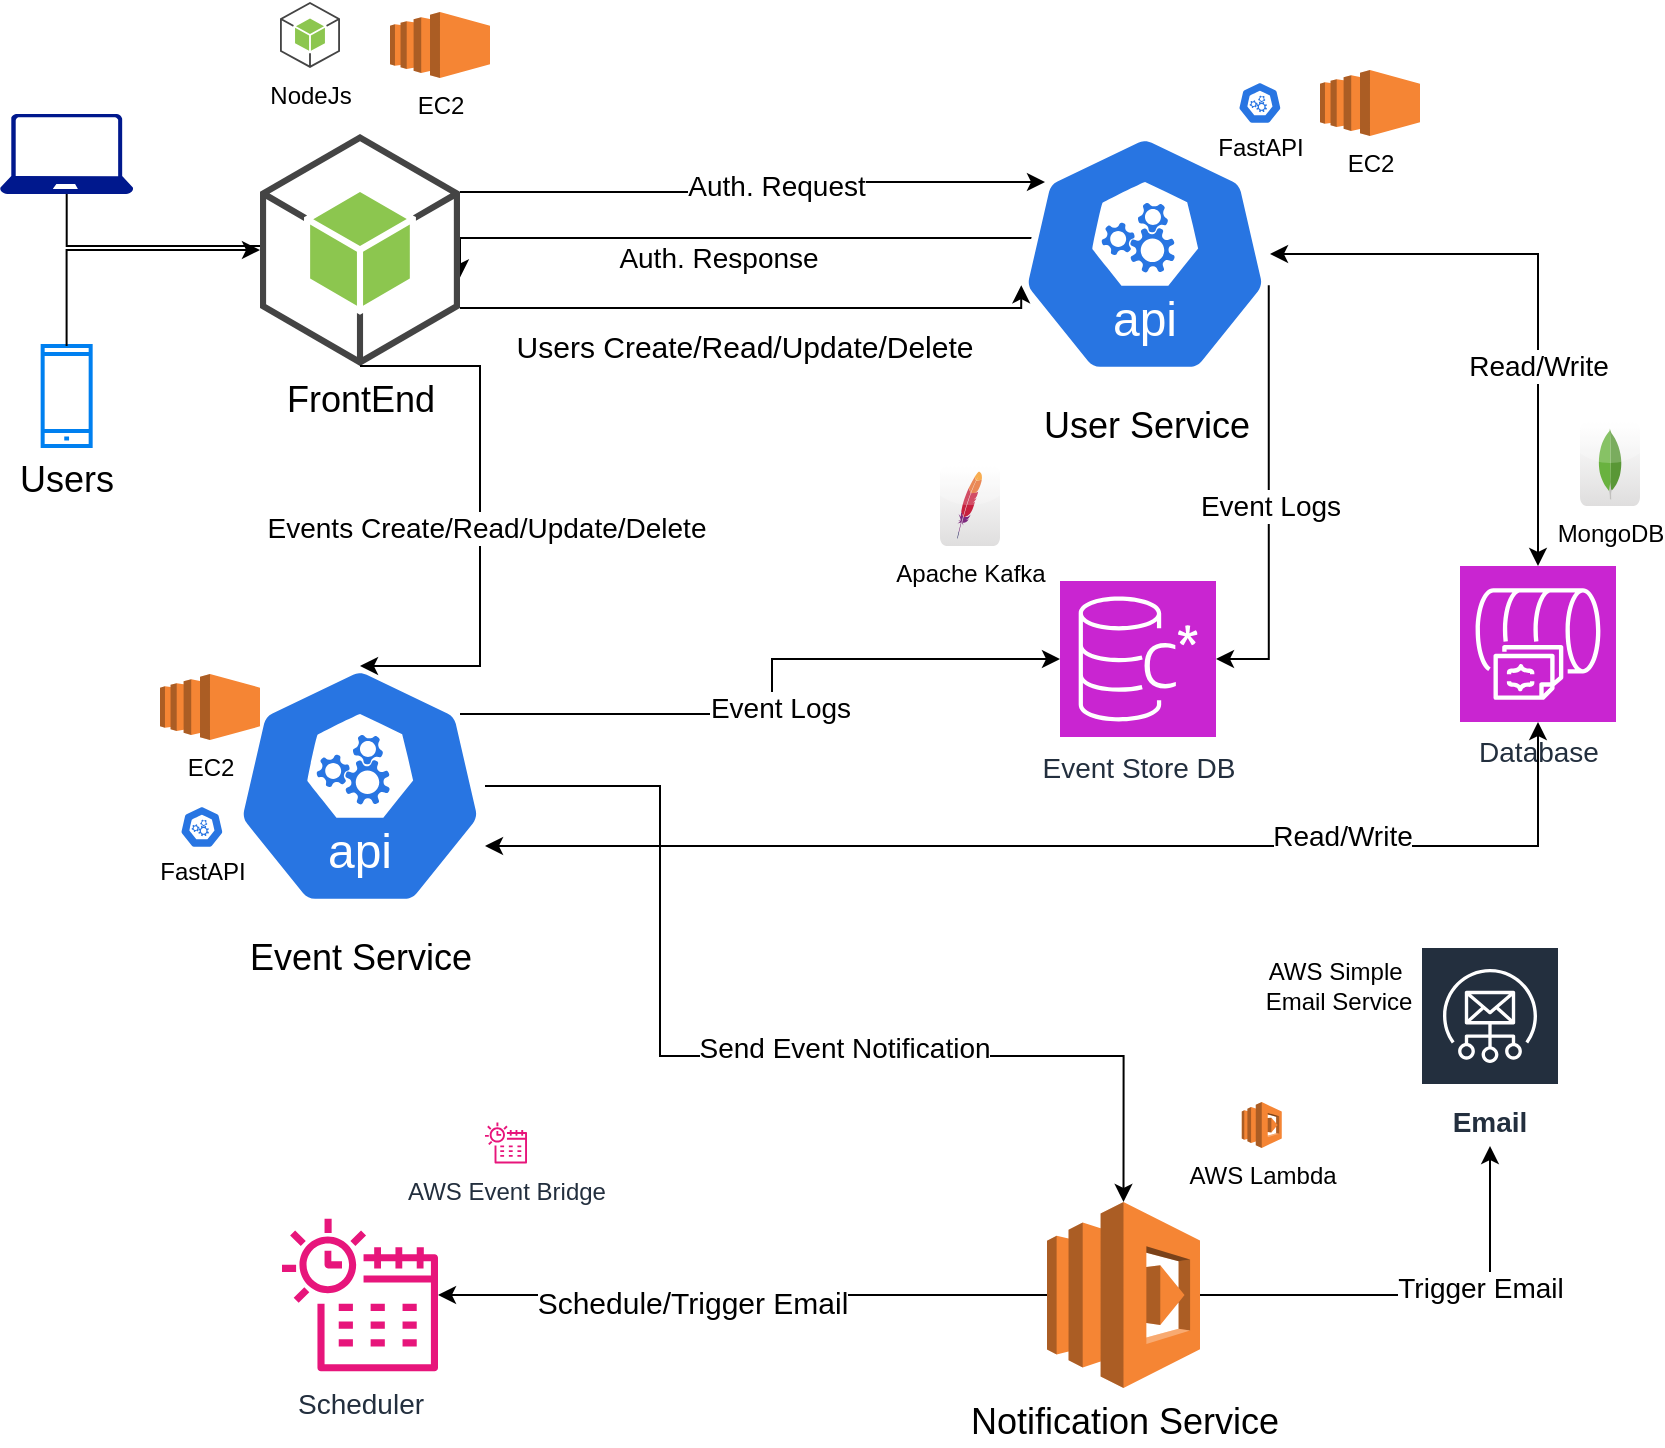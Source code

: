 <mxfile version="24.0.4" type="github">
  <diagram id="Ht1M8jgEwFfnCIfOTk4-" name="Page-1">
    <mxGraphModel dx="954" dy="1348" grid="1" gridSize="10" guides="1" tooltips="1" connect="1" arrows="1" fold="1" page="1" pageScale="1" pageWidth="1169" pageHeight="827" math="0" shadow="0">
      <root>
        <mxCell id="0" />
        <mxCell id="1" parent="0" />
        <mxCell id="yaOFRfnHvdeHHMXGzQVh-3" value="EC2" style="outlineConnect=0;dashed=0;verticalLabelPosition=bottom;verticalAlign=top;align=center;html=1;shape=mxgraph.aws3.ec2;fillColor=#F58534;gradientColor=none;" vertex="1" parent="1">
          <mxGeometry x="730" y="-748" width="50" height="33" as="geometry" />
        </mxCell>
        <mxCell id="yaOFRfnHvdeHHMXGzQVh-5" value="&lt;font style=&quot;font-size: 12px;&quot;&gt;MongoDB&lt;/font&gt;" style="dashed=0;outlineConnect=0;html=1;align=center;labelPosition=center;verticalLabelPosition=bottom;verticalAlign=top;shape=mxgraph.webicons.mongodb;gradientColor=#DFDEDE" vertex="1" parent="1">
          <mxGeometry x="860" y="-572" width="30" height="42" as="geometry" />
        </mxCell>
        <mxCell id="yaOFRfnHvdeHHMXGzQVh-6" value="&lt;font style=&quot;font-size: 14px;&quot;&gt;Database&lt;/font&gt;" style="sketch=0;points=[[0,0,0],[0.25,0,0],[0.5,0,0],[0.75,0,0],[1,0,0],[0,1,0],[0.25,1,0],[0.5,1,0],[0.75,1,0],[1,1,0],[0,0.25,0],[0,0.5,0],[0,0.75,0],[1,0.25,0],[1,0.5,0],[1,0.75,0]];outlineConnect=0;fontColor=#232F3E;fillColor=#C925D1;strokeColor=#ffffff;dashed=0;verticalLabelPosition=bottom;verticalAlign=top;align=center;html=1;fontSize=12;fontStyle=0;aspect=fixed;shape=mxgraph.aws4.resourceIcon;resIcon=mxgraph.aws4.documentdb_with_mongodb_compatibility;direction=south;" vertex="1" parent="1">
          <mxGeometry x="800" y="-500" width="78" height="78" as="geometry" />
        </mxCell>
        <mxCell id="yaOFRfnHvdeHHMXGzQVh-24" style="edgeStyle=orthogonalEdgeStyle;rounded=0;orthogonalLoop=1;jettySize=auto;html=1;entryX=1;entryY=0.75;entryDx=0;entryDy=0;entryPerimeter=0;exitX=0.069;exitY=0.436;exitDx=0;exitDy=0;exitPerimeter=0;" edge="1" parent="1">
          <mxGeometry relative="1" as="geometry">
            <mxPoint x="300" y="-644.3" as="targetPoint" />
            <mxPoint x="588.625" y="-657.68" as="sourcePoint" />
            <Array as="points">
              <mxPoint x="589" y="-664" />
              <mxPoint x="300" y="-664" />
            </Array>
          </mxGeometry>
        </mxCell>
        <mxCell id="yaOFRfnHvdeHHMXGzQVh-26" value="&lt;font style=&quot;font-size: 14px;&quot;&gt;Auth. Response&lt;/font&gt;" style="edgeLabel;html=1;align=center;verticalAlign=middle;resizable=0;points=[];" vertex="1" connectable="0" parent="yaOFRfnHvdeHHMXGzQVh-24">
          <mxGeometry x="0.055" y="-1" relative="1" as="geometry">
            <mxPoint y="11" as="offset" />
          </mxGeometry>
        </mxCell>
        <mxCell id="yaOFRfnHvdeHHMXGzQVh-36" style="edgeStyle=orthogonalEdgeStyle;rounded=0;orthogonalLoop=1;jettySize=auto;html=1;startArrow=classic;startFill=1;" edge="1" parent="1" source="yaOFRfnHvdeHHMXGzQVh-7" target="yaOFRfnHvdeHHMXGzQVh-6">
          <mxGeometry relative="1" as="geometry" />
        </mxCell>
        <mxCell id="yaOFRfnHvdeHHMXGzQVh-62" value="&lt;font style=&quot;font-size: 14px;&quot;&gt;Read/Write&lt;/font&gt;" style="edgeLabel;html=1;align=center;verticalAlign=middle;resizable=0;points=[];" vertex="1" connectable="0" parent="yaOFRfnHvdeHHMXGzQVh-36">
          <mxGeometry x="0.567" y="4" relative="1" as="geometry">
            <mxPoint x="-4" y="-37" as="offset" />
          </mxGeometry>
        </mxCell>
        <mxCell id="yaOFRfnHvdeHHMXGzQVh-7" value="&lt;div style=&quot;font-size: 18px;&quot;&gt;&lt;font style=&quot;font-size: 18px;&quot;&gt;&lt;br&gt;&lt;/font&gt;&lt;/div&gt;&lt;div style=&quot;font-size: 18px;&quot;&gt;&lt;font style=&quot;font-size: 18px;&quot;&gt;&lt;br&gt;&lt;/font&gt;&lt;/div&gt;&lt;div style=&quot;font-size: 18px;&quot;&gt;&lt;font style=&quot;font-size: 18px;&quot;&gt;&lt;br&gt;&lt;/font&gt;&lt;/div&gt;&lt;div style=&quot;font-size: 18px;&quot;&gt;&lt;font style=&quot;font-size: 18px;&quot;&gt;&lt;br&gt;&lt;/font&gt;&lt;/div&gt;&lt;div style=&quot;font-size: 18px;&quot;&gt;&lt;font style=&quot;font-size: 18px;&quot;&gt;&lt;br&gt;&lt;/font&gt;&lt;/div&gt;&lt;div style=&quot;font-size: 18px;&quot;&gt;&lt;span style=&quot;background-color: initial;&quot;&gt;&lt;br&gt;&lt;/span&gt;&lt;/div&gt;&lt;div style=&quot;font-size: 18px;&quot;&gt;&lt;span style=&quot;background-color: initial;&quot;&gt;&lt;br&gt;&lt;/span&gt;&lt;/div&gt;&lt;div style=&quot;font-size: 18px;&quot;&gt;&lt;span style=&quot;background-color: initial;&quot;&gt;&lt;br&gt;&lt;/span&gt;&lt;/div&gt;&lt;div style=&quot;font-size: 18px;&quot;&gt;&lt;span style=&quot;background-color: initial;&quot;&gt;User Service&lt;/span&gt;&lt;br&gt;&lt;/div&gt;" style="aspect=fixed;sketch=0;html=1;dashed=0;whitespace=wrap;fillColor=#2875E2;strokeColor=#ffffff;points=[[0.005,0.63,0],[0.1,0.2,0],[0.9,0.2,0],[0.5,0,0],[0.995,0.63,0],[0.72,0.99,0],[0.5,1,0],[0.28,0.99,0]];shape=mxgraph.kubernetes.icon2;kubernetesLabel=1;prIcon=api" vertex="1" parent="1">
          <mxGeometry x="580" y="-716" width="125" height="120" as="geometry" />
        </mxCell>
        <mxCell id="yaOFRfnHvdeHHMXGzQVh-17" style="edgeStyle=orthogonalEdgeStyle;rounded=0;orthogonalLoop=1;jettySize=auto;html=1;" edge="1" parent="1" source="yaOFRfnHvdeHHMXGzQVh-8">
          <mxGeometry relative="1" as="geometry">
            <mxPoint x="200" y="-650" as="targetPoint" />
            <Array as="points">
              <mxPoint x="103" y="-660" />
              <mxPoint x="201" y="-660" />
              <mxPoint x="201" y="-650" />
            </Array>
          </mxGeometry>
        </mxCell>
        <mxCell id="yaOFRfnHvdeHHMXGzQVh-8" value="" style="sketch=0;aspect=fixed;pointerEvents=1;shadow=0;dashed=0;html=1;strokeColor=none;labelPosition=center;verticalLabelPosition=bottom;verticalAlign=top;align=center;fillColor=#00188D;shape=mxgraph.azure.laptop" vertex="1" parent="1">
          <mxGeometry x="70" y="-726" width="66.67" height="40" as="geometry" />
        </mxCell>
        <mxCell id="yaOFRfnHvdeHHMXGzQVh-9" value="&lt;font style=&quot;font-size: 18px;&quot;&gt;Users&lt;/font&gt;" style="html=1;verticalLabelPosition=bottom;align=center;labelBackgroundColor=#ffffff;verticalAlign=top;strokeWidth=2;strokeColor=#0080F0;shadow=0;dashed=0;shape=mxgraph.ios7.icons.smartphone;" vertex="1" parent="1">
          <mxGeometry x="91.33" y="-610" width="24" height="50" as="geometry" />
        </mxCell>
        <mxCell id="yaOFRfnHvdeHHMXGzQVh-13" value="&lt;font style=&quot;font-size: 18px;&quot;&gt;FrontEnd&lt;/font&gt;" style="outlineConnect=0;dashed=0;verticalLabelPosition=bottom;verticalAlign=top;align=center;html=1;shape=mxgraph.aws3.android;fillColor=#8CC64F;gradientColor=none;" vertex="1" parent="1">
          <mxGeometry x="200" y="-716" width="100" height="116" as="geometry" />
        </mxCell>
        <mxCell id="yaOFRfnHvdeHHMXGzQVh-16" style="edgeStyle=orthogonalEdgeStyle;rounded=0;orthogonalLoop=1;jettySize=auto;html=1;entryX=0;entryY=0.5;entryDx=0;entryDy=0;entryPerimeter=0;" edge="1" parent="1" source="yaOFRfnHvdeHHMXGzQVh-9" target="yaOFRfnHvdeHHMXGzQVh-13">
          <mxGeometry relative="1" as="geometry">
            <Array as="points">
              <mxPoint x="103" y="-658" />
            </Array>
          </mxGeometry>
        </mxCell>
        <mxCell id="yaOFRfnHvdeHHMXGzQVh-20" style="edgeStyle=orthogonalEdgeStyle;rounded=0;orthogonalLoop=1;jettySize=auto;html=1;exitX=1;exitY=0.25;exitDx=0;exitDy=0;exitPerimeter=0;entryX=0.1;entryY=0.2;entryDx=0;entryDy=0;entryPerimeter=0;" edge="1" parent="1" source="yaOFRfnHvdeHHMXGzQVh-13" target="yaOFRfnHvdeHHMXGzQVh-7">
          <mxGeometry relative="1" as="geometry" />
        </mxCell>
        <mxCell id="yaOFRfnHvdeHHMXGzQVh-25" value="&lt;font style=&quot;font-size: 14px;&quot;&gt;Auth. Request&lt;/font&gt;" style="edgeLabel;html=1;align=center;verticalAlign=middle;resizable=0;points=[];" vertex="1" connectable="0" parent="yaOFRfnHvdeHHMXGzQVh-20">
          <mxGeometry x="0.094" y="-2" relative="1" as="geometry">
            <mxPoint as="offset" />
          </mxGeometry>
        </mxCell>
        <mxCell id="yaOFRfnHvdeHHMXGzQVh-30" value="&lt;font style=&quot;font-size: 12px;&quot;&gt;NodeJs&lt;/font&gt;" style="outlineConnect=0;dashed=0;verticalLabelPosition=bottom;verticalAlign=top;align=center;html=1;shape=mxgraph.aws3.android;fillColor=#8CC64F;gradientColor=none;" vertex="1" parent="1">
          <mxGeometry x="210" y="-782" width="30" height="33" as="geometry" />
        </mxCell>
        <mxCell id="yaOFRfnHvdeHHMXGzQVh-34" value="&lt;font style=&quot;font-size: 14px;&quot;&gt;Event Store DB&lt;/font&gt;" style="sketch=0;points=[[0,0,0],[0.25,0,0],[0.5,0,0],[0.75,0,0],[1,0,0],[0,1,0],[0.25,1,0],[0.5,1,0],[0.75,1,0],[1,1,0],[0,0.25,0],[0,0.5,0],[0,0.75,0],[1,0.25,0],[1,0.5,0],[1,0.75,0]];outlineConnect=0;fontColor=#232F3E;fillColor=#C925D1;strokeColor=#ffffff;dashed=0;verticalLabelPosition=bottom;verticalAlign=top;align=center;html=1;fontSize=12;fontStyle=0;aspect=fixed;shape=mxgraph.aws4.resourceIcon;resIcon=mxgraph.aws4.keyspaces;" vertex="1" parent="1">
          <mxGeometry x="600" y="-492.5" width="78" height="78" as="geometry" />
        </mxCell>
        <mxCell id="yaOFRfnHvdeHHMXGzQVh-35" value="&lt;font style=&quot;font-size: 12px;&quot;&gt;Apache Kafka&lt;/font&gt;" style="dashed=0;outlineConnect=0;html=1;align=center;labelPosition=center;verticalLabelPosition=bottom;verticalAlign=top;shape=mxgraph.webicons.apache;gradientColor=#DFDEDE" vertex="1" parent="1">
          <mxGeometry x="540" y="-550" width="30" height="40" as="geometry" />
        </mxCell>
        <mxCell id="yaOFRfnHvdeHHMXGzQVh-39" value="EC2" style="outlineConnect=0;dashed=0;verticalLabelPosition=bottom;verticalAlign=top;align=center;html=1;shape=mxgraph.aws3.ec2;fillColor=#F58534;gradientColor=none;" vertex="1" parent="1">
          <mxGeometry x="265" y="-777" width="50" height="33" as="geometry" />
        </mxCell>
        <mxCell id="yaOFRfnHvdeHHMXGzQVh-43" style="edgeStyle=orthogonalEdgeStyle;rounded=0;orthogonalLoop=1;jettySize=auto;html=1;strokeColor=none;startArrow=classic;startFill=1;" edge="1" parent="1" source="yaOFRfnHvdeHHMXGzQVh-40" target="yaOFRfnHvdeHHMXGzQVh-34">
          <mxGeometry relative="1" as="geometry" />
        </mxCell>
        <mxCell id="yaOFRfnHvdeHHMXGzQVh-55" style="edgeStyle=orthogonalEdgeStyle;rounded=0;orthogonalLoop=1;jettySize=auto;html=1;entryX=0.5;entryY=0;entryDx=0;entryDy=0;entryPerimeter=0;" edge="1" parent="1" source="yaOFRfnHvdeHHMXGzQVh-40" target="yaOFRfnHvdeHHMXGzQVh-49">
          <mxGeometry relative="1" as="geometry">
            <Array as="points">
              <mxPoint x="400" y="-390" />
              <mxPoint x="400" y="-255" />
              <mxPoint x="632" y="-255" />
            </Array>
          </mxGeometry>
        </mxCell>
        <mxCell id="yaOFRfnHvdeHHMXGzQVh-93" value="&lt;font style=&quot;font-size: 14px;&quot;&gt;Send Event Notification&lt;/font&gt;" style="edgeLabel;html=1;align=center;verticalAlign=middle;resizable=0;points=[];" vertex="1" connectable="0" parent="yaOFRfnHvdeHHMXGzQVh-55">
          <mxGeometry x="0.193" y="4" relative="1" as="geometry">
            <mxPoint as="offset" />
          </mxGeometry>
        </mxCell>
        <mxCell id="yaOFRfnHvdeHHMXGzQVh-40" value="&lt;div style=&quot;font-size: 18px;&quot;&gt;&lt;br&gt;&lt;/div&gt;&lt;div style=&quot;font-size: 18px;&quot;&gt;&lt;br&gt;&lt;/div&gt;&lt;div style=&quot;font-size: 18px;&quot;&gt;&lt;br&gt;&lt;/div&gt;&lt;div style=&quot;font-size: 18px;&quot;&gt;&lt;br&gt;&lt;/div&gt;&lt;div style=&quot;font-size: 18px;&quot;&gt;&lt;br&gt;&lt;/div&gt;&lt;div style=&quot;font-size: 18px;&quot;&gt;&lt;br&gt;&lt;/div&gt;&lt;div style=&quot;font-size: 18px;&quot;&gt;&lt;br&gt;&lt;/div&gt;&lt;div style=&quot;font-size: 18px;&quot;&gt;&lt;br&gt;&lt;/div&gt;&lt;div style=&quot;font-size: 18px;&quot;&gt;Event Service&lt;/div&gt;" style="aspect=fixed;sketch=0;html=1;dashed=0;whitespace=wrap;fillColor=#2875E2;strokeColor=#ffffff;points=[[0.005,0.63,0],[0.1,0.2,0],[0.9,0.2,0],[0.5,0,0],[0.995,0.63,0],[0.72,0.99,0],[0.5,1,0],[0.28,0.99,0]];shape=mxgraph.kubernetes.icon2;kubernetesLabel=1;prIcon=api" vertex="1" parent="1">
          <mxGeometry x="187.5" y="-450" width="125" height="120" as="geometry" />
        </mxCell>
        <mxCell id="yaOFRfnHvdeHHMXGzQVh-44" style="edgeStyle=orthogonalEdgeStyle;rounded=0;orthogonalLoop=1;jettySize=auto;html=1;entryX=1;entryY=0.5;entryDx=0;entryDy=0;entryPerimeter=0;startArrow=classic;startFill=1;" edge="1" parent="1" source="yaOFRfnHvdeHHMXGzQVh-40" target="yaOFRfnHvdeHHMXGzQVh-6">
          <mxGeometry relative="1" as="geometry">
            <Array as="points">
              <mxPoint x="839" y="-360" />
            </Array>
          </mxGeometry>
        </mxCell>
        <mxCell id="yaOFRfnHvdeHHMXGzQVh-61" value="&lt;font style=&quot;font-size: 14px;&quot;&gt;Read/Write&lt;/font&gt;" style="edgeLabel;html=1;align=center;verticalAlign=middle;resizable=0;points=[];" vertex="1" connectable="0" parent="yaOFRfnHvdeHHMXGzQVh-44">
          <mxGeometry x="0.456" y="4" relative="1" as="geometry">
            <mxPoint y="-1" as="offset" />
          </mxGeometry>
        </mxCell>
        <mxCell id="yaOFRfnHvdeHHMXGzQVh-47" value="EC2" style="outlineConnect=0;dashed=0;verticalLabelPosition=bottom;verticalAlign=top;align=center;html=1;shape=mxgraph.aws3.ec2;fillColor=#F58534;gradientColor=none;" vertex="1" parent="1">
          <mxGeometry x="150" y="-446" width="50" height="33" as="geometry" />
        </mxCell>
        <mxCell id="yaOFRfnHvdeHHMXGzQVh-48" value="&lt;font style=&quot;font-size: 12px;&quot;&gt;AWS Lambda&lt;/font&gt;" style="outlineConnect=0;dashed=0;verticalLabelPosition=bottom;verticalAlign=top;align=center;html=1;shape=mxgraph.aws3.lambda;fillColor=#F58534;gradientColor=none;" vertex="1" parent="1">
          <mxGeometry x="690.88" y="-232" width="20" height="23" as="geometry" />
        </mxCell>
        <mxCell id="yaOFRfnHvdeHHMXGzQVh-59" style="edgeStyle=orthogonalEdgeStyle;rounded=0;orthogonalLoop=1;jettySize=auto;html=1;" edge="1" parent="1" source="yaOFRfnHvdeHHMXGzQVh-49" target="yaOFRfnHvdeHHMXGzQVh-51">
          <mxGeometry relative="1" as="geometry">
            <mxPoint x="815" y="-252" as="targetPoint" />
          </mxGeometry>
        </mxCell>
        <mxCell id="yaOFRfnHvdeHHMXGzQVh-60" value="&lt;font style=&quot;font-size: 14px;&quot;&gt;Trigger Email&lt;/font&gt;" style="edgeLabel;html=1;align=center;verticalAlign=middle;resizable=0;points=[];" vertex="1" connectable="0" parent="yaOFRfnHvdeHHMXGzQVh-59">
          <mxGeometry x="0.271" y="4" relative="1" as="geometry">
            <mxPoint as="offset" />
          </mxGeometry>
        </mxCell>
        <mxCell id="yaOFRfnHvdeHHMXGzQVh-66" style="edgeStyle=orthogonalEdgeStyle;rounded=0;orthogonalLoop=1;jettySize=auto;html=1;startArrow=none;startFill=0;" edge="1" parent="1" source="yaOFRfnHvdeHHMXGzQVh-49" target="yaOFRfnHvdeHHMXGzQVh-52">
          <mxGeometry relative="1" as="geometry">
            <Array as="points">
              <mxPoint x="340" y="-135" />
              <mxPoint x="340" y="-135" />
            </Array>
          </mxGeometry>
        </mxCell>
        <mxCell id="yaOFRfnHvdeHHMXGzQVh-67" value="&lt;font style=&quot;font-size: 15px;&quot;&gt;Schedule/Trigger Email&lt;/font&gt;" style="edgeLabel;html=1;align=center;verticalAlign=middle;resizable=0;points=[];" vertex="1" connectable="0" parent="yaOFRfnHvdeHHMXGzQVh-66">
          <mxGeometry x="0.17" y="3" relative="1" as="geometry">
            <mxPoint as="offset" />
          </mxGeometry>
        </mxCell>
        <mxCell id="yaOFRfnHvdeHHMXGzQVh-49" value="&lt;font style=&quot;font-size: 18px;&quot;&gt;Notification Service&lt;/font&gt;" style="outlineConnect=0;dashed=0;verticalLabelPosition=bottom;verticalAlign=top;align=center;html=1;shape=mxgraph.aws3.lambda;fillColor=#F58534;gradientColor=none;" vertex="1" parent="1">
          <mxGeometry x="593.5" y="-182" width="76.5" height="93" as="geometry" />
        </mxCell>
        <mxCell id="yaOFRfnHvdeHHMXGzQVh-51" value="&lt;div&gt;&lt;font style=&quot;font-size: 14px;&quot;&gt;Email&lt;/font&gt;&lt;/div&gt;" style="sketch=0;outlineConnect=0;fontColor=#232F3E;gradientColor=none;strokeColor=#ffffff;fillColor=#232F3E;dashed=0;verticalLabelPosition=middle;verticalAlign=bottom;align=center;html=1;whiteSpace=wrap;fontSize=10;fontStyle=1;spacing=3;shape=mxgraph.aws4.productIcon;prIcon=mxgraph.aws4.simple_email_service;" vertex="1" parent="1">
          <mxGeometry x="780" y="-310" width="70" height="100" as="geometry" />
        </mxCell>
        <mxCell id="yaOFRfnHvdeHHMXGzQVh-52" value="&lt;font style=&quot;font-size: 14px;&quot;&gt;Scheduler&lt;/font&gt;" style="sketch=0;outlineConnect=0;fontColor=#232F3E;gradientColor=none;fillColor=#E7157B;strokeColor=none;dashed=0;verticalLabelPosition=bottom;verticalAlign=top;align=center;html=1;fontSize=12;fontStyle=0;aspect=fixed;pointerEvents=1;shape=mxgraph.aws4.eventbridge_scheduler;" vertex="1" parent="1">
          <mxGeometry x="211" y="-174.5" width="78" height="78" as="geometry" />
        </mxCell>
        <mxCell id="yaOFRfnHvdeHHMXGzQVh-57" value="&lt;font style=&quot;font-size: 12px;&quot;&gt;AWS Simple&amp;nbsp;&lt;/font&gt;&lt;div style=&quot;&quot;&gt;&lt;font style=&quot;font-size: 12px;&quot;&gt;Email Service&lt;/font&gt;&lt;/div&gt;" style="text;html=1;align=center;verticalAlign=middle;resizable=0;points=[];autosize=1;strokeColor=none;fillColor=none;" vertex="1" parent="1">
          <mxGeometry x="689" y="-310" width="100" height="40" as="geometry" />
        </mxCell>
        <mxCell id="yaOFRfnHvdeHHMXGzQVh-70" style="edgeStyle=orthogonalEdgeStyle;rounded=0;orthogonalLoop=1;jettySize=auto;html=1;exitX=0.5;exitY=1;exitDx=0;exitDy=0;exitPerimeter=0;entryX=0.5;entryY=0;entryDx=0;entryDy=0;entryPerimeter=0;" edge="1" parent="1" source="yaOFRfnHvdeHHMXGzQVh-13" target="yaOFRfnHvdeHHMXGzQVh-40">
          <mxGeometry relative="1" as="geometry">
            <mxPoint x="268" y="-490" as="targetPoint" />
            <Array as="points">
              <mxPoint x="310" y="-600" />
              <mxPoint x="310" y="-450" />
            </Array>
          </mxGeometry>
        </mxCell>
        <mxCell id="yaOFRfnHvdeHHMXGzQVh-71" value="&lt;font style=&quot;font-size: 14px;&quot;&gt;Events Create/Read/Update/Delete&lt;/font&gt;" style="edgeLabel;html=1;align=center;verticalAlign=middle;resizable=0;points=[];" vertex="1" connectable="0" parent="yaOFRfnHvdeHHMXGzQVh-70">
          <mxGeometry x="0.314" relative="1" as="geometry">
            <mxPoint x="3" y="-37" as="offset" />
          </mxGeometry>
        </mxCell>
        <mxCell id="yaOFRfnHvdeHHMXGzQVh-72" value="&lt;font style=&quot;font-size: 12px;&quot;&gt;AWS Event Bridge&lt;/font&gt;" style="sketch=0;outlineConnect=0;fontColor=#232F3E;gradientColor=none;fillColor=#E7157B;strokeColor=none;dashed=0;verticalLabelPosition=bottom;verticalAlign=top;align=center;html=1;fontSize=12;fontStyle=0;aspect=fixed;pointerEvents=1;shape=mxgraph.aws4.eventbridge_scheduler;" vertex="1" parent="1">
          <mxGeometry x="312.5" y="-222" width="21" height="21" as="geometry" />
        </mxCell>
        <mxCell id="yaOFRfnHvdeHHMXGzQVh-75" style="edgeStyle=orthogonalEdgeStyle;rounded=0;orthogonalLoop=1;jettySize=auto;html=1;exitX=1;exitY=0.75;exitDx=0;exitDy=0;exitPerimeter=0;entryX=0.005;entryY=0.63;entryDx=0;entryDy=0;entryPerimeter=0;" edge="1" parent="1" source="yaOFRfnHvdeHHMXGzQVh-13" target="yaOFRfnHvdeHHMXGzQVh-7">
          <mxGeometry relative="1" as="geometry">
            <mxPoint x="10" y="-456.5" as="sourcePoint" />
            <mxPoint x="470" y="-520" as="targetPoint" />
            <Array as="points">
              <mxPoint x="581" y="-629" />
            </Array>
          </mxGeometry>
        </mxCell>
        <mxCell id="yaOFRfnHvdeHHMXGzQVh-76" value="&lt;font style=&quot;font-size: 15px;&quot;&gt;Users Create/Read/Update/Delete&lt;/font&gt;" style="edgeLabel;html=1;align=center;verticalAlign=middle;resizable=0;points=[];" vertex="1" connectable="0" parent="yaOFRfnHvdeHHMXGzQVh-75">
          <mxGeometry x="0.314" relative="1" as="geometry">
            <mxPoint x="-50" y="19" as="offset" />
          </mxGeometry>
        </mxCell>
        <mxCell id="yaOFRfnHvdeHHMXGzQVh-80" value="&lt;div style=&quot;&quot;&gt;&lt;font style=&quot;font-size: 12px;&quot;&gt;&lt;br&gt;&lt;/font&gt;&lt;/div&gt;&lt;div style=&quot;&quot;&gt;&lt;font style=&quot;font-size: 12px;&quot;&gt;&lt;br&gt;&lt;/font&gt;&lt;/div&gt;&lt;font style=&quot;font-size: 12px;&quot;&gt;&lt;div style=&quot;&quot;&gt;&lt;font style=&quot;font-size: 12px;&quot;&gt;&lt;br&gt;&lt;/font&gt;&lt;/div&gt;&lt;div style=&quot;&quot;&gt;&lt;span style=&quot;background-color: initial;&quot;&gt;&lt;font style=&quot;font-size: 12px;&quot;&gt;FastAPI&lt;/font&gt;&lt;/span&gt;&lt;br&gt;&lt;/div&gt;&lt;/font&gt;" style="aspect=fixed;sketch=0;html=1;dashed=0;whitespace=wrap;fillColor=#2875E2;strokeColor=#ffffff;points=[[0.005,0.63,0],[0.1,0.2,0],[0.9,0.2,0],[0.5,0,0],[0.995,0.63,0],[0.72,0.99,0],[0.5,1,0],[0.28,0.99,0]];shape=mxgraph.kubernetes.icon2;prIcon=api" vertex="1" parent="1">
          <mxGeometry x="160" y="-380" width="21.88" height="21" as="geometry" />
        </mxCell>
        <mxCell id="yaOFRfnHvdeHHMXGzQVh-85" value="&lt;div style=&quot;&quot;&gt;&lt;font style=&quot;font-size: 12px;&quot;&gt;&lt;br&gt;&lt;/font&gt;&lt;/div&gt;&lt;div style=&quot;&quot;&gt;&lt;font style=&quot;font-size: 12px;&quot;&gt;&lt;br&gt;&lt;/font&gt;&lt;/div&gt;&lt;font style=&quot;font-size: 12px;&quot;&gt;&lt;div style=&quot;&quot;&gt;&lt;font style=&quot;font-size: 12px;&quot;&gt;&lt;br&gt;&lt;/font&gt;&lt;/div&gt;&lt;div style=&quot;&quot;&gt;&lt;span style=&quot;background-color: initial;&quot;&gt;&lt;font style=&quot;font-size: 12px;&quot;&gt;FastAPI&lt;/font&gt;&lt;/span&gt;&lt;br&gt;&lt;/div&gt;&lt;/font&gt;" style="aspect=fixed;sketch=0;html=1;dashed=0;whitespace=wrap;fillColor=#2875E2;strokeColor=#ffffff;points=[[0.005,0.63,0],[0.1,0.2,0],[0.9,0.2,0],[0.5,0,0],[0.995,0.63,0],[0.72,0.99,0],[0.5,1,0],[0.28,0.99,0]];shape=mxgraph.kubernetes.icon2;prIcon=api" vertex="1" parent="1">
          <mxGeometry x="689" y="-742" width="21.88" height="21" as="geometry" />
        </mxCell>
        <mxCell id="yaOFRfnHvdeHHMXGzQVh-89" style="edgeStyle=orthogonalEdgeStyle;rounded=0;orthogonalLoop=1;jettySize=auto;html=1;entryX=0.9;entryY=0.2;entryDx=0;entryDy=0;entryPerimeter=0;startArrow=classic;startFill=1;exitX=0;exitY=0.5;exitDx=0;exitDy=0;exitPerimeter=0;endArrow=none;endFill=0;" edge="1" parent="1" source="yaOFRfnHvdeHHMXGzQVh-34" target="yaOFRfnHvdeHHMXGzQVh-40">
          <mxGeometry relative="1" as="geometry">
            <mxPoint x="590" y="-450" as="sourcePoint" />
            <mxPoint x="486" y="-409" as="targetPoint" />
            <Array as="points">
              <mxPoint x="456" y="-453" />
              <mxPoint x="456" y="-426" />
            </Array>
          </mxGeometry>
        </mxCell>
        <mxCell id="yaOFRfnHvdeHHMXGzQVh-90" value="&lt;font style=&quot;font-size: 14px;&quot;&gt;Event Logs&lt;/font&gt;" style="edgeLabel;html=1;align=center;verticalAlign=middle;resizable=0;points=[];" vertex="1" connectable="0" parent="yaOFRfnHvdeHHMXGzQVh-89">
          <mxGeometry x="-0.161" y="3" relative="1" as="geometry">
            <mxPoint x="-3" y="21" as="offset" />
          </mxGeometry>
        </mxCell>
        <mxCell id="yaOFRfnHvdeHHMXGzQVh-91" style="edgeStyle=orthogonalEdgeStyle;rounded=0;orthogonalLoop=1;jettySize=auto;html=1;entryX=1;entryY=0.5;entryDx=0;entryDy=0;entryPerimeter=0;startArrow=none;startFill=0;exitX=0.995;exitY=0.63;exitDx=0;exitDy=0;exitPerimeter=0;endArrow=classic;endFill=1;" edge="1" parent="1" source="yaOFRfnHvdeHHMXGzQVh-7" target="yaOFRfnHvdeHHMXGzQVh-34">
          <mxGeometry relative="1" as="geometry">
            <mxPoint x="1130" y="-359" as="sourcePoint" />
            <mxPoint x="830" y="-332" as="targetPoint" />
            <Array as="points">
              <mxPoint x="704" y="-453" />
            </Array>
          </mxGeometry>
        </mxCell>
        <mxCell id="yaOFRfnHvdeHHMXGzQVh-92" value="&lt;font style=&quot;font-size: 14px;&quot;&gt;Event Logs&lt;/font&gt;" style="edgeLabel;html=1;align=center;verticalAlign=middle;resizable=0;points=[];" vertex="1" connectable="0" parent="yaOFRfnHvdeHHMXGzQVh-91">
          <mxGeometry x="-0.161" y="3" relative="1" as="geometry">
            <mxPoint x="-3" y="21" as="offset" />
          </mxGeometry>
        </mxCell>
      </root>
    </mxGraphModel>
  </diagram>
</mxfile>
